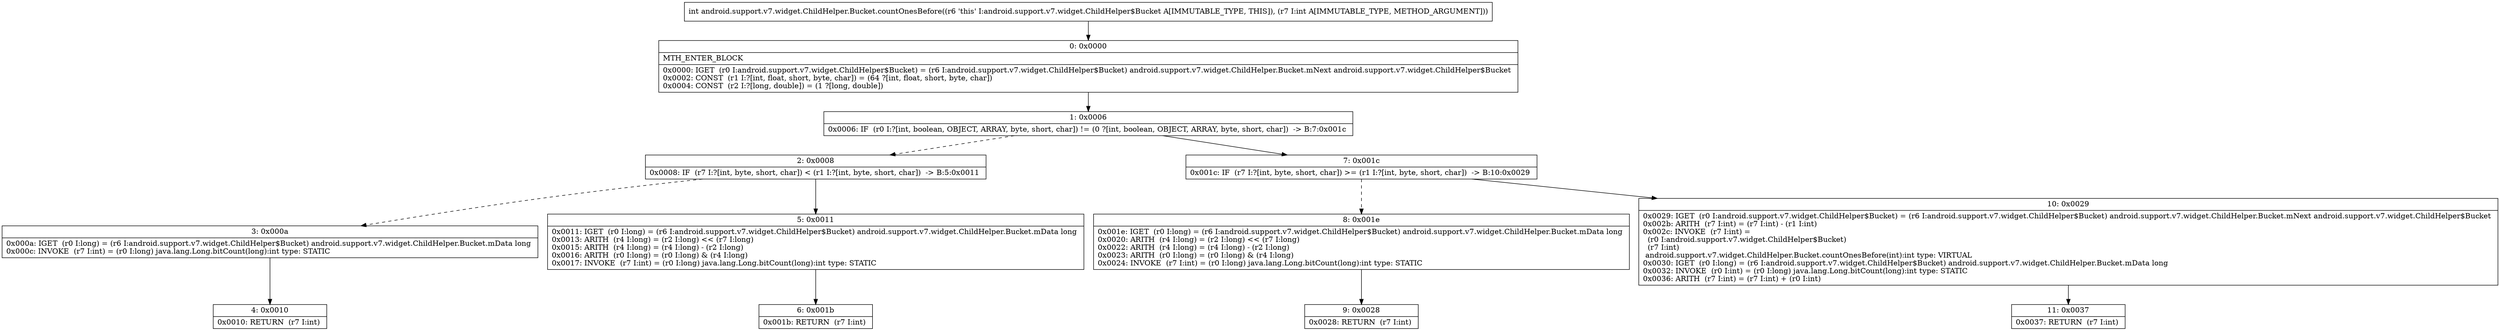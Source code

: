 digraph "CFG forandroid.support.v7.widget.ChildHelper.Bucket.countOnesBefore(I)I" {
Node_0 [shape=record,label="{0\:\ 0x0000|MTH_ENTER_BLOCK\l|0x0000: IGET  (r0 I:android.support.v7.widget.ChildHelper$Bucket) = (r6 I:android.support.v7.widget.ChildHelper$Bucket) android.support.v7.widget.ChildHelper.Bucket.mNext android.support.v7.widget.ChildHelper$Bucket \l0x0002: CONST  (r1 I:?[int, float, short, byte, char]) = (64 ?[int, float, short, byte, char]) \l0x0004: CONST  (r2 I:?[long, double]) = (1 ?[long, double]) \l}"];
Node_1 [shape=record,label="{1\:\ 0x0006|0x0006: IF  (r0 I:?[int, boolean, OBJECT, ARRAY, byte, short, char]) != (0 ?[int, boolean, OBJECT, ARRAY, byte, short, char])  \-\> B:7:0x001c \l}"];
Node_2 [shape=record,label="{2\:\ 0x0008|0x0008: IF  (r7 I:?[int, byte, short, char]) \< (r1 I:?[int, byte, short, char])  \-\> B:5:0x0011 \l}"];
Node_3 [shape=record,label="{3\:\ 0x000a|0x000a: IGET  (r0 I:long) = (r6 I:android.support.v7.widget.ChildHelper$Bucket) android.support.v7.widget.ChildHelper.Bucket.mData long \l0x000c: INVOKE  (r7 I:int) = (r0 I:long) java.lang.Long.bitCount(long):int type: STATIC \l}"];
Node_4 [shape=record,label="{4\:\ 0x0010|0x0010: RETURN  (r7 I:int) \l}"];
Node_5 [shape=record,label="{5\:\ 0x0011|0x0011: IGET  (r0 I:long) = (r6 I:android.support.v7.widget.ChildHelper$Bucket) android.support.v7.widget.ChildHelper.Bucket.mData long \l0x0013: ARITH  (r4 I:long) = (r2 I:long) \<\< (r7 I:long) \l0x0015: ARITH  (r4 I:long) = (r4 I:long) \- (r2 I:long) \l0x0016: ARITH  (r0 I:long) = (r0 I:long) & (r4 I:long) \l0x0017: INVOKE  (r7 I:int) = (r0 I:long) java.lang.Long.bitCount(long):int type: STATIC \l}"];
Node_6 [shape=record,label="{6\:\ 0x001b|0x001b: RETURN  (r7 I:int) \l}"];
Node_7 [shape=record,label="{7\:\ 0x001c|0x001c: IF  (r7 I:?[int, byte, short, char]) \>= (r1 I:?[int, byte, short, char])  \-\> B:10:0x0029 \l}"];
Node_8 [shape=record,label="{8\:\ 0x001e|0x001e: IGET  (r0 I:long) = (r6 I:android.support.v7.widget.ChildHelper$Bucket) android.support.v7.widget.ChildHelper.Bucket.mData long \l0x0020: ARITH  (r4 I:long) = (r2 I:long) \<\< (r7 I:long) \l0x0022: ARITH  (r4 I:long) = (r4 I:long) \- (r2 I:long) \l0x0023: ARITH  (r0 I:long) = (r0 I:long) & (r4 I:long) \l0x0024: INVOKE  (r7 I:int) = (r0 I:long) java.lang.Long.bitCount(long):int type: STATIC \l}"];
Node_9 [shape=record,label="{9\:\ 0x0028|0x0028: RETURN  (r7 I:int) \l}"];
Node_10 [shape=record,label="{10\:\ 0x0029|0x0029: IGET  (r0 I:android.support.v7.widget.ChildHelper$Bucket) = (r6 I:android.support.v7.widget.ChildHelper$Bucket) android.support.v7.widget.ChildHelper.Bucket.mNext android.support.v7.widget.ChildHelper$Bucket \l0x002b: ARITH  (r7 I:int) = (r7 I:int) \- (r1 I:int) \l0x002c: INVOKE  (r7 I:int) = \l  (r0 I:android.support.v7.widget.ChildHelper$Bucket)\l  (r7 I:int)\l android.support.v7.widget.ChildHelper.Bucket.countOnesBefore(int):int type: VIRTUAL \l0x0030: IGET  (r0 I:long) = (r6 I:android.support.v7.widget.ChildHelper$Bucket) android.support.v7.widget.ChildHelper.Bucket.mData long \l0x0032: INVOKE  (r0 I:int) = (r0 I:long) java.lang.Long.bitCount(long):int type: STATIC \l0x0036: ARITH  (r7 I:int) = (r7 I:int) + (r0 I:int) \l}"];
Node_11 [shape=record,label="{11\:\ 0x0037|0x0037: RETURN  (r7 I:int) \l}"];
MethodNode[shape=record,label="{int android.support.v7.widget.ChildHelper.Bucket.countOnesBefore((r6 'this' I:android.support.v7.widget.ChildHelper$Bucket A[IMMUTABLE_TYPE, THIS]), (r7 I:int A[IMMUTABLE_TYPE, METHOD_ARGUMENT])) }"];
MethodNode -> Node_0;
Node_0 -> Node_1;
Node_1 -> Node_2[style=dashed];
Node_1 -> Node_7;
Node_2 -> Node_3[style=dashed];
Node_2 -> Node_5;
Node_3 -> Node_4;
Node_5 -> Node_6;
Node_7 -> Node_8[style=dashed];
Node_7 -> Node_10;
Node_8 -> Node_9;
Node_10 -> Node_11;
}

